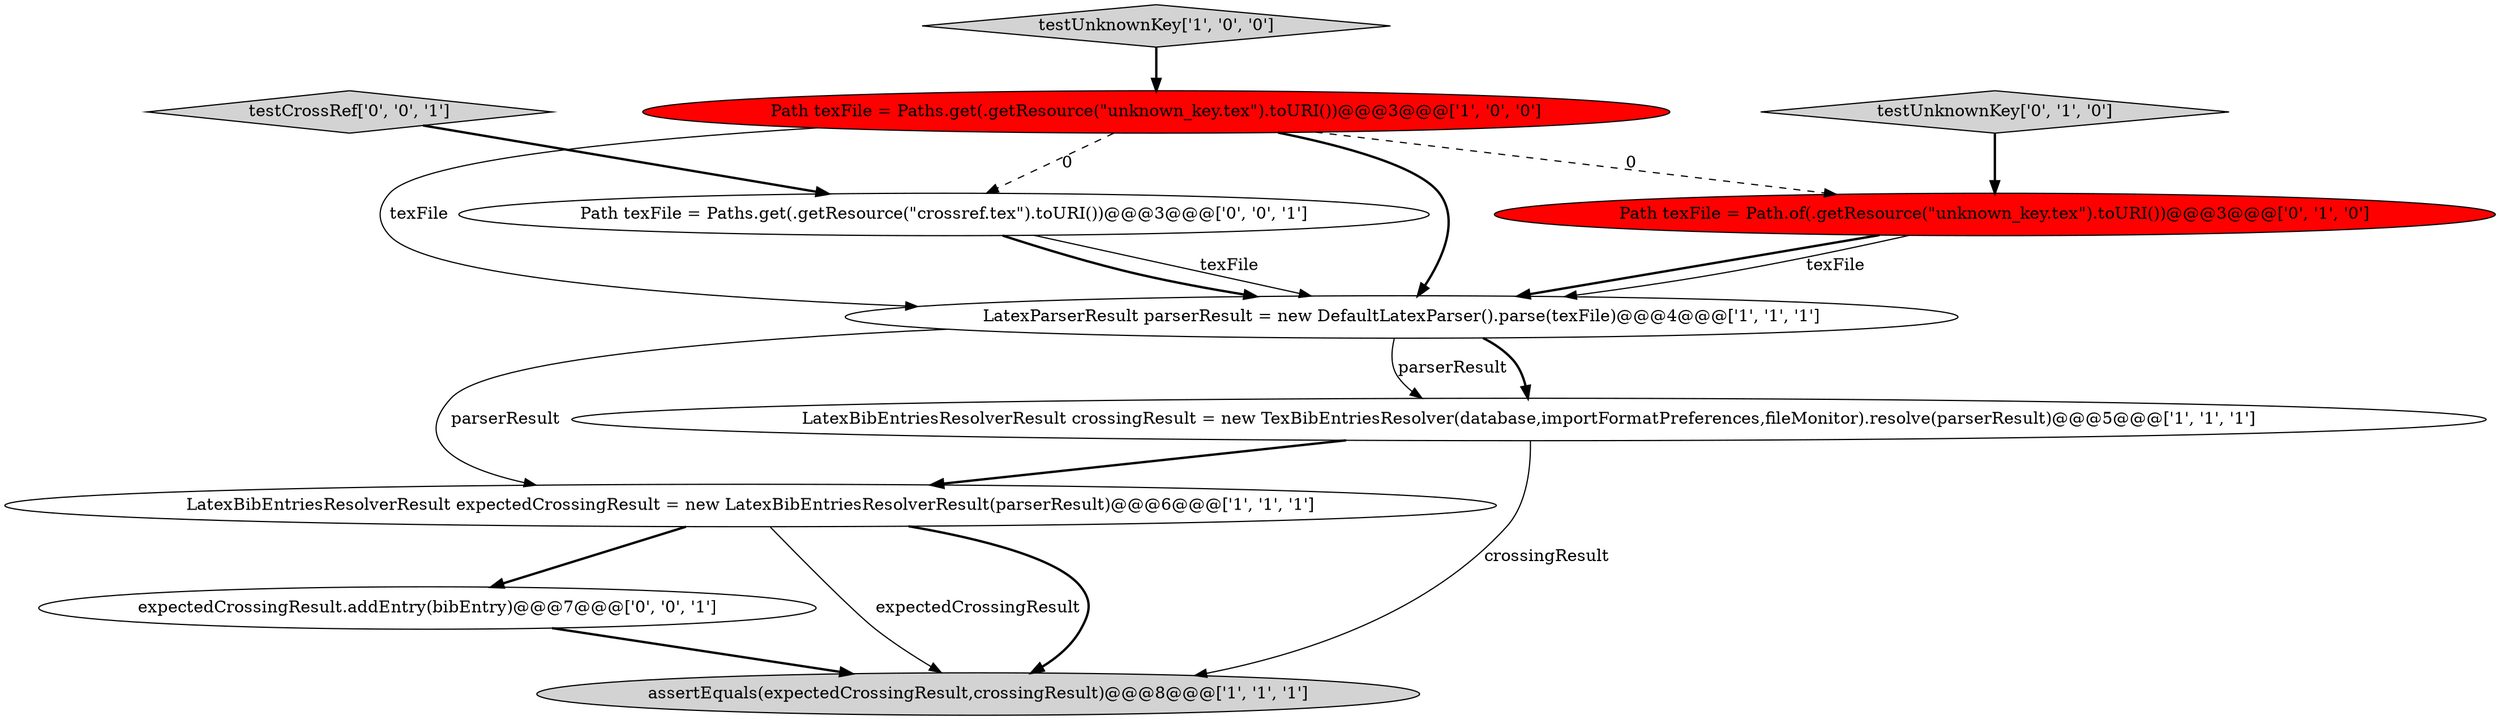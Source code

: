 digraph {
0 [style = filled, label = "Path texFile = Paths.get(.getResource(\"unknown_key.tex\").toURI())@@@3@@@['1', '0', '0']", fillcolor = red, shape = ellipse image = "AAA1AAABBB1BBB"];
9 [style = filled, label = "Path texFile = Paths.get(.getResource(\"crossref.tex\").toURI())@@@3@@@['0', '0', '1']", fillcolor = white, shape = ellipse image = "AAA0AAABBB3BBB"];
2 [style = filled, label = "assertEquals(expectedCrossingResult,crossingResult)@@@8@@@['1', '1', '1']", fillcolor = lightgray, shape = ellipse image = "AAA0AAABBB1BBB"];
7 [style = filled, label = "Path texFile = Path.of(.getResource(\"unknown_key.tex\").toURI())@@@3@@@['0', '1', '0']", fillcolor = red, shape = ellipse image = "AAA1AAABBB2BBB"];
10 [style = filled, label = "expectedCrossingResult.addEntry(bibEntry)@@@7@@@['0', '0', '1']", fillcolor = white, shape = ellipse image = "AAA0AAABBB3BBB"];
6 [style = filled, label = "testUnknownKey['0', '1', '0']", fillcolor = lightgray, shape = diamond image = "AAA0AAABBB2BBB"];
8 [style = filled, label = "testCrossRef['0', '0', '1']", fillcolor = lightgray, shape = diamond image = "AAA0AAABBB3BBB"];
3 [style = filled, label = "testUnknownKey['1', '0', '0']", fillcolor = lightgray, shape = diamond image = "AAA0AAABBB1BBB"];
5 [style = filled, label = "LatexBibEntriesResolverResult expectedCrossingResult = new LatexBibEntriesResolverResult(parserResult)@@@6@@@['1', '1', '1']", fillcolor = white, shape = ellipse image = "AAA0AAABBB1BBB"];
1 [style = filled, label = "LatexParserResult parserResult = new DefaultLatexParser().parse(texFile)@@@4@@@['1', '1', '1']", fillcolor = white, shape = ellipse image = "AAA0AAABBB1BBB"];
4 [style = filled, label = "LatexBibEntriesResolverResult crossingResult = new TexBibEntriesResolver(database,importFormatPreferences,fileMonitor).resolve(parserResult)@@@5@@@['1', '1', '1']", fillcolor = white, shape = ellipse image = "AAA0AAABBB1BBB"];
0->1 [style = solid, label="texFile"];
5->2 [style = solid, label="expectedCrossingResult"];
5->10 [style = bold, label=""];
1->4 [style = bold, label=""];
9->1 [style = solid, label="texFile"];
5->2 [style = bold, label=""];
10->2 [style = bold, label=""];
7->1 [style = bold, label=""];
0->9 [style = dashed, label="0"];
6->7 [style = bold, label=""];
7->1 [style = solid, label="texFile"];
9->1 [style = bold, label=""];
0->7 [style = dashed, label="0"];
4->5 [style = bold, label=""];
1->4 [style = solid, label="parserResult"];
1->5 [style = solid, label="parserResult"];
4->2 [style = solid, label="crossingResult"];
0->1 [style = bold, label=""];
3->0 [style = bold, label=""];
8->9 [style = bold, label=""];
}
